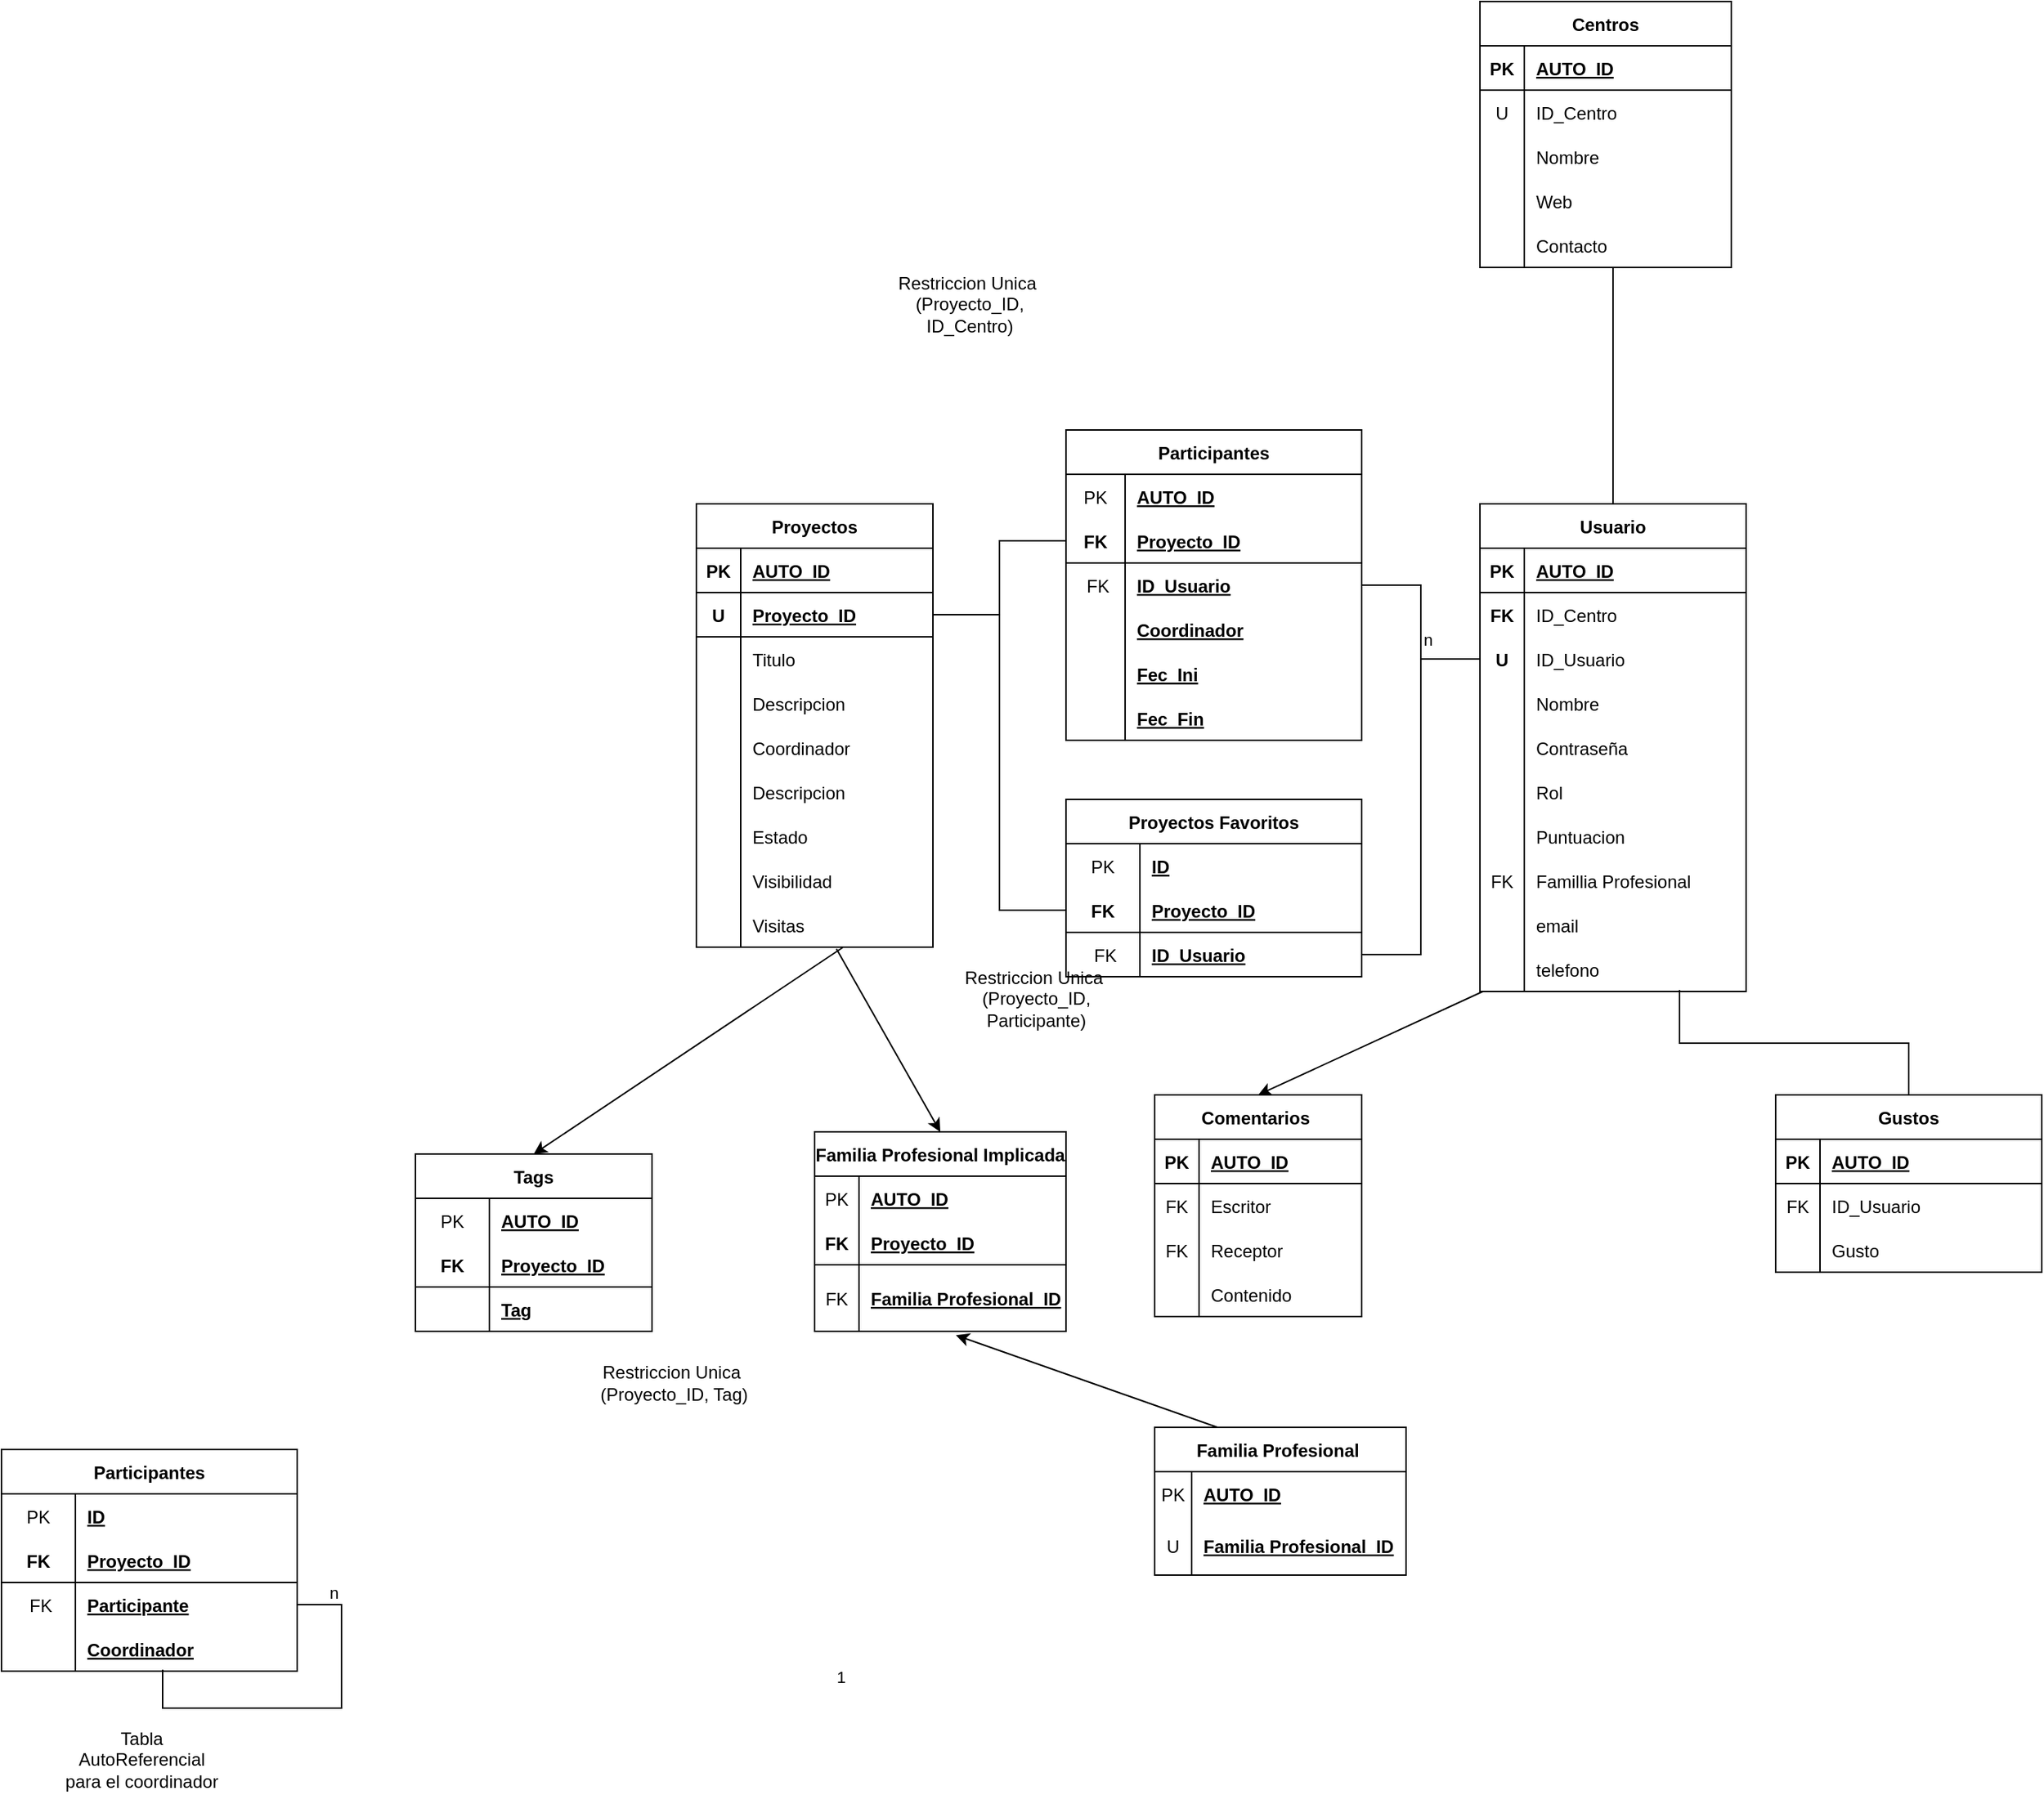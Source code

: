 <mxfile version="20.6.2" type="device"><diagram id="gckBn1O7RAfJKKxkpcKk" name="Página-1"><mxGraphModel dx="2249" dy="2011" grid="1" gridSize="10" guides="1" tooltips="1" connect="1" arrows="1" fold="1" page="1" pageScale="1" pageWidth="827" pageHeight="1169" math="0" shadow="0"><root><mxCell id="0"/><mxCell id="1" parent="0"/><mxCell id="XMeq2Y_7b2uDyKsi_1OF-22" value="" style="endArrow=classic;html=1;rounded=0;entryX=0.5;entryY=0;entryDx=0;entryDy=0;exitX=0.621;exitY=1;exitDx=0;exitDy=0;exitPerimeter=0;" parent="1" source="XoJ9hqmrIkXpLgDTZHW3-24" target="XMeq2Y_7b2uDyKsi_1OF-84" edge="1"><mxGeometry width="50" height="50" relative="1" as="geometry"><mxPoint x="160" y="500" as="sourcePoint"/><mxPoint x="100" y="530" as="targetPoint"/></mxGeometry></mxCell><mxCell id="XMeq2Y_7b2uDyKsi_1OF-24" value="Proyectos" style="shape=table;startSize=30;container=1;collapsible=1;childLayout=tableLayout;fixedRows=1;rowLines=0;fontStyle=1;align=center;resizeLast=1;" parent="1" vertex="1"><mxGeometry x="110" y="160" width="160" height="300" as="geometry"/></mxCell><mxCell id="XMeq2Y_7b2uDyKsi_1OF-25" value="" style="shape=tableRow;horizontal=0;startSize=0;swimlaneHead=0;swimlaneBody=0;fillColor=none;collapsible=0;dropTarget=0;points=[[0,0.5],[1,0.5]];portConstraint=eastwest;top=0;left=0;right=0;bottom=1;" parent="XMeq2Y_7b2uDyKsi_1OF-24" vertex="1"><mxGeometry y="30" width="160" height="30" as="geometry"/></mxCell><mxCell id="XMeq2Y_7b2uDyKsi_1OF-26" value="PK" style="shape=partialRectangle;connectable=0;fillColor=none;top=0;left=0;bottom=0;right=0;fontStyle=1;overflow=hidden;" parent="XMeq2Y_7b2uDyKsi_1OF-25" vertex="1"><mxGeometry width="30" height="30" as="geometry"><mxRectangle width="30" height="30" as="alternateBounds"/></mxGeometry></mxCell><mxCell id="XMeq2Y_7b2uDyKsi_1OF-27" value="AUTO_ID" style="shape=partialRectangle;connectable=0;fillColor=none;top=0;left=0;bottom=0;right=0;align=left;spacingLeft=6;fontStyle=5;overflow=hidden;" parent="XMeq2Y_7b2uDyKsi_1OF-25" vertex="1"><mxGeometry x="30" width="130" height="30" as="geometry"><mxRectangle width="130" height="30" as="alternateBounds"/></mxGeometry></mxCell><mxCell id="XMeq2Y_7b2uDyKsi_1OF-78" value="" style="shape=tableRow;horizontal=0;startSize=0;swimlaneHead=0;swimlaneBody=0;fillColor=none;collapsible=0;dropTarget=0;points=[[0,0.5],[1,0.5]];portConstraint=eastwest;top=0;left=0;right=0;bottom=1;" parent="XMeq2Y_7b2uDyKsi_1OF-24" vertex="1"><mxGeometry y="60" width="160" height="30" as="geometry"/></mxCell><mxCell id="XMeq2Y_7b2uDyKsi_1OF-79" value="U" style="shape=partialRectangle;connectable=0;fillColor=none;top=0;left=0;bottom=0;right=0;fontStyle=1;overflow=hidden;" parent="XMeq2Y_7b2uDyKsi_1OF-78" vertex="1"><mxGeometry width="30" height="30" as="geometry"><mxRectangle width="30" height="30" as="alternateBounds"/></mxGeometry></mxCell><mxCell id="XMeq2Y_7b2uDyKsi_1OF-80" value="Proyecto_ID" style="shape=partialRectangle;connectable=0;fillColor=none;top=0;left=0;bottom=0;right=0;align=left;spacingLeft=6;fontStyle=5;overflow=hidden;" parent="XMeq2Y_7b2uDyKsi_1OF-78" vertex="1"><mxGeometry x="30" width="130" height="30" as="geometry"><mxRectangle width="130" height="30" as="alternateBounds"/></mxGeometry></mxCell><mxCell id="XMeq2Y_7b2uDyKsi_1OF-28" value="" style="shape=tableRow;horizontal=0;startSize=0;swimlaneHead=0;swimlaneBody=0;fillColor=none;collapsible=0;dropTarget=0;points=[[0,0.5],[1,0.5]];portConstraint=eastwest;top=0;left=0;right=0;bottom=0;" parent="XMeq2Y_7b2uDyKsi_1OF-24" vertex="1"><mxGeometry y="90" width="160" height="30" as="geometry"/></mxCell><mxCell id="XMeq2Y_7b2uDyKsi_1OF-29" value="" style="shape=partialRectangle;connectable=0;fillColor=none;top=0;left=0;bottom=0;right=0;editable=1;overflow=hidden;" parent="XMeq2Y_7b2uDyKsi_1OF-28" vertex="1"><mxGeometry width="30" height="30" as="geometry"><mxRectangle width="30" height="30" as="alternateBounds"/></mxGeometry></mxCell><mxCell id="XMeq2Y_7b2uDyKsi_1OF-30" value="Titulo" style="shape=partialRectangle;connectable=0;fillColor=none;top=0;left=0;bottom=0;right=0;align=left;spacingLeft=6;overflow=hidden;" parent="XMeq2Y_7b2uDyKsi_1OF-28" vertex="1"><mxGeometry x="30" width="130" height="30" as="geometry"><mxRectangle width="130" height="30" as="alternateBounds"/></mxGeometry></mxCell><mxCell id="XMeq2Y_7b2uDyKsi_1OF-31" value="" style="shape=tableRow;horizontal=0;startSize=0;swimlaneHead=0;swimlaneBody=0;fillColor=none;collapsible=0;dropTarget=0;points=[[0,0.5],[1,0.5]];portConstraint=eastwest;top=0;left=0;right=0;bottom=0;" parent="XMeq2Y_7b2uDyKsi_1OF-24" vertex="1"><mxGeometry y="120" width="160" height="30" as="geometry"/></mxCell><mxCell id="XMeq2Y_7b2uDyKsi_1OF-32" value="" style="shape=partialRectangle;connectable=0;fillColor=none;top=0;left=0;bottom=0;right=0;editable=1;overflow=hidden;" parent="XMeq2Y_7b2uDyKsi_1OF-31" vertex="1"><mxGeometry width="30" height="30" as="geometry"><mxRectangle width="30" height="30" as="alternateBounds"/></mxGeometry></mxCell><mxCell id="XMeq2Y_7b2uDyKsi_1OF-33" value="Descripcion" style="shape=partialRectangle;connectable=0;fillColor=none;top=0;left=0;bottom=0;right=0;align=left;spacingLeft=6;overflow=hidden;" parent="XMeq2Y_7b2uDyKsi_1OF-31" vertex="1"><mxGeometry x="30" width="130" height="30" as="geometry"><mxRectangle width="130" height="30" as="alternateBounds"/></mxGeometry></mxCell><mxCell id="XMeq2Y_7b2uDyKsi_1OF-34" value="" style="shape=tableRow;horizontal=0;startSize=0;swimlaneHead=0;swimlaneBody=0;fillColor=none;collapsible=0;dropTarget=0;points=[[0,0.5],[1,0.5]];portConstraint=eastwest;top=0;left=0;right=0;bottom=0;" parent="XMeq2Y_7b2uDyKsi_1OF-24" vertex="1"><mxGeometry y="150" width="160" height="30" as="geometry"/></mxCell><mxCell id="XMeq2Y_7b2uDyKsi_1OF-35" value="" style="shape=partialRectangle;connectable=0;fillColor=none;top=0;left=0;bottom=0;right=0;editable=1;overflow=hidden;" parent="XMeq2Y_7b2uDyKsi_1OF-34" vertex="1"><mxGeometry width="30" height="30" as="geometry"><mxRectangle width="30" height="30" as="alternateBounds"/></mxGeometry></mxCell><mxCell id="XMeq2Y_7b2uDyKsi_1OF-36" value="Coordinador" style="shape=partialRectangle;connectable=0;fillColor=none;top=0;left=0;bottom=0;right=0;align=left;spacingLeft=6;overflow=hidden;" parent="XMeq2Y_7b2uDyKsi_1OF-34" vertex="1"><mxGeometry x="30" width="130" height="30" as="geometry"><mxRectangle width="130" height="30" as="alternateBounds"/></mxGeometry></mxCell><mxCell id="XMeq2Y_7b2uDyKsi_1OF-37" value="" style="shape=tableRow;horizontal=0;startSize=0;swimlaneHead=0;swimlaneBody=0;fillColor=none;collapsible=0;dropTarget=0;points=[[0,0.5],[1,0.5]];portConstraint=eastwest;top=0;left=0;right=0;bottom=0;" parent="XMeq2Y_7b2uDyKsi_1OF-24" vertex="1"><mxGeometry y="180" width="160" height="30" as="geometry"/></mxCell><mxCell id="XMeq2Y_7b2uDyKsi_1OF-38" value="" style="shape=partialRectangle;connectable=0;fillColor=none;top=0;left=0;bottom=0;right=0;editable=1;overflow=hidden;" parent="XMeq2Y_7b2uDyKsi_1OF-37" vertex="1"><mxGeometry width="30" height="30" as="geometry"><mxRectangle width="30" height="30" as="alternateBounds"/></mxGeometry></mxCell><mxCell id="XMeq2Y_7b2uDyKsi_1OF-39" value="Descripcion" style="shape=partialRectangle;connectable=0;fillColor=none;top=0;left=0;bottom=0;right=0;align=left;spacingLeft=6;overflow=hidden;" parent="XMeq2Y_7b2uDyKsi_1OF-37" vertex="1"><mxGeometry x="30" width="130" height="30" as="geometry"><mxRectangle width="130" height="30" as="alternateBounds"/></mxGeometry></mxCell><mxCell id="XMeq2Y_7b2uDyKsi_1OF-43" value="" style="shape=tableRow;horizontal=0;startSize=0;swimlaneHead=0;swimlaneBody=0;fillColor=none;collapsible=0;dropTarget=0;points=[[0,0.5],[1,0.5]];portConstraint=eastwest;top=0;left=0;right=0;bottom=0;" parent="XMeq2Y_7b2uDyKsi_1OF-24" vertex="1"><mxGeometry y="210" width="160" height="30" as="geometry"/></mxCell><mxCell id="XMeq2Y_7b2uDyKsi_1OF-44" value="" style="shape=partialRectangle;connectable=0;fillColor=none;top=0;left=0;bottom=0;right=0;editable=1;overflow=hidden;" parent="XMeq2Y_7b2uDyKsi_1OF-43" vertex="1"><mxGeometry width="30" height="30" as="geometry"><mxRectangle width="30" height="30" as="alternateBounds"/></mxGeometry></mxCell><mxCell id="XMeq2Y_7b2uDyKsi_1OF-45" value="Estado" style="shape=partialRectangle;connectable=0;fillColor=none;top=0;left=0;bottom=0;right=0;align=left;spacingLeft=6;overflow=hidden;" parent="XMeq2Y_7b2uDyKsi_1OF-43" vertex="1"><mxGeometry x="30" width="130" height="30" as="geometry"><mxRectangle width="130" height="30" as="alternateBounds"/></mxGeometry></mxCell><mxCell id="XMeq2Y_7b2uDyKsi_1OF-46" value="" style="shape=tableRow;horizontal=0;startSize=0;swimlaneHead=0;swimlaneBody=0;fillColor=none;collapsible=0;dropTarget=0;points=[[0,0.5],[1,0.5]];portConstraint=eastwest;top=0;left=0;right=0;bottom=0;" parent="XMeq2Y_7b2uDyKsi_1OF-24" vertex="1"><mxGeometry y="240" width="160" height="30" as="geometry"/></mxCell><mxCell id="XMeq2Y_7b2uDyKsi_1OF-47" value="" style="shape=partialRectangle;connectable=0;fillColor=none;top=0;left=0;bottom=0;right=0;editable=1;overflow=hidden;" parent="XMeq2Y_7b2uDyKsi_1OF-46" vertex="1"><mxGeometry width="30" height="30" as="geometry"><mxRectangle width="30" height="30" as="alternateBounds"/></mxGeometry></mxCell><mxCell id="XMeq2Y_7b2uDyKsi_1OF-48" value="Visibilidad" style="shape=partialRectangle;connectable=0;fillColor=none;top=0;left=0;bottom=0;right=0;align=left;spacingLeft=6;overflow=hidden;" parent="XMeq2Y_7b2uDyKsi_1OF-46" vertex="1"><mxGeometry x="30" width="130" height="30" as="geometry"><mxRectangle width="130" height="30" as="alternateBounds"/></mxGeometry></mxCell><mxCell id="XoJ9hqmrIkXpLgDTZHW3-24" value="" style="shape=tableRow;horizontal=0;startSize=0;swimlaneHead=0;swimlaneBody=0;fillColor=none;collapsible=0;dropTarget=0;points=[[0,0.5],[1,0.5]];portConstraint=eastwest;top=0;left=0;right=0;bottom=0;" vertex="1" parent="XMeq2Y_7b2uDyKsi_1OF-24"><mxGeometry y="270" width="160" height="30" as="geometry"/></mxCell><mxCell id="XoJ9hqmrIkXpLgDTZHW3-25" value="" style="shape=partialRectangle;connectable=0;fillColor=none;top=0;left=0;bottom=0;right=0;editable=1;overflow=hidden;" vertex="1" parent="XoJ9hqmrIkXpLgDTZHW3-24"><mxGeometry width="30" height="30" as="geometry"><mxRectangle width="30" height="30" as="alternateBounds"/></mxGeometry></mxCell><mxCell id="XoJ9hqmrIkXpLgDTZHW3-26" value="Visitas" style="shape=partialRectangle;connectable=0;fillColor=none;top=0;left=0;bottom=0;right=0;align=left;spacingLeft=6;overflow=hidden;" vertex="1" parent="XoJ9hqmrIkXpLgDTZHW3-24"><mxGeometry x="30" width="130" height="30" as="geometry"><mxRectangle width="130" height="30" as="alternateBounds"/></mxGeometry></mxCell><mxCell id="XMeq2Y_7b2uDyKsi_1OF-52" value="Usuario" style="shape=table;startSize=30;container=1;collapsible=1;childLayout=tableLayout;fixedRows=1;rowLines=0;fontStyle=1;align=center;resizeLast=1;" parent="1" vertex="1"><mxGeometry x="640" y="160" width="180" height="330" as="geometry"/></mxCell><mxCell id="XMeq2Y_7b2uDyKsi_1OF-53" value="" style="shape=tableRow;horizontal=0;startSize=0;swimlaneHead=0;swimlaneBody=0;fillColor=none;collapsible=0;dropTarget=0;points=[[0,0.5],[1,0.5]];portConstraint=eastwest;top=0;left=0;right=0;bottom=1;" parent="XMeq2Y_7b2uDyKsi_1OF-52" vertex="1"><mxGeometry y="30" width="180" height="30" as="geometry"/></mxCell><mxCell id="XMeq2Y_7b2uDyKsi_1OF-54" value="PK" style="shape=partialRectangle;connectable=0;fillColor=none;top=0;left=0;bottom=0;right=0;fontStyle=1;overflow=hidden;" parent="XMeq2Y_7b2uDyKsi_1OF-53" vertex="1"><mxGeometry width="30" height="30" as="geometry"><mxRectangle width="30" height="30" as="alternateBounds"/></mxGeometry></mxCell><mxCell id="XMeq2Y_7b2uDyKsi_1OF-55" value="AUTO_ID" style="shape=partialRectangle;connectable=0;fillColor=none;top=0;left=0;bottom=0;right=0;align=left;spacingLeft=6;fontStyle=5;overflow=hidden;" parent="XMeq2Y_7b2uDyKsi_1OF-53" vertex="1"><mxGeometry x="30" width="150" height="30" as="geometry"><mxRectangle width="150" height="30" as="alternateBounds"/></mxGeometry></mxCell><mxCell id="XMeq2Y_7b2uDyKsi_1OF-271" value="" style="shape=tableRow;horizontal=0;startSize=0;swimlaneHead=0;swimlaneBody=0;fillColor=none;collapsible=0;dropTarget=0;points=[[0,0.5],[1,0.5]];portConstraint=eastwest;top=0;left=0;right=0;bottom=0;" parent="XMeq2Y_7b2uDyKsi_1OF-52" vertex="1"><mxGeometry y="60" width="180" height="30" as="geometry"/></mxCell><mxCell id="XMeq2Y_7b2uDyKsi_1OF-272" value="FK" style="shape=partialRectangle;connectable=0;fillColor=none;top=0;left=0;bottom=0;right=0;editable=1;overflow=hidden;fontStyle=1" parent="XMeq2Y_7b2uDyKsi_1OF-271" vertex="1"><mxGeometry width="30" height="30" as="geometry"><mxRectangle width="30" height="30" as="alternateBounds"/></mxGeometry></mxCell><mxCell id="XMeq2Y_7b2uDyKsi_1OF-273" value="ID_Centro" style="shape=partialRectangle;connectable=0;fillColor=none;top=0;left=0;bottom=0;right=0;align=left;spacingLeft=6;overflow=hidden;" parent="XMeq2Y_7b2uDyKsi_1OF-271" vertex="1"><mxGeometry x="30" width="150" height="30" as="geometry"><mxRectangle width="150" height="30" as="alternateBounds"/></mxGeometry></mxCell><mxCell id="XMeq2Y_7b2uDyKsi_1OF-56" value="" style="shape=tableRow;horizontal=0;startSize=0;swimlaneHead=0;swimlaneBody=0;fillColor=none;collapsible=0;dropTarget=0;points=[[0,0.5],[1,0.5]];portConstraint=eastwest;top=0;left=0;right=0;bottom=0;" parent="XMeq2Y_7b2uDyKsi_1OF-52" vertex="1"><mxGeometry y="90" width="180" height="30" as="geometry"/></mxCell><mxCell id="XMeq2Y_7b2uDyKsi_1OF-57" value="U" style="shape=partialRectangle;connectable=0;fillColor=none;top=0;left=0;bottom=0;right=0;editable=1;overflow=hidden;fontStyle=1" parent="XMeq2Y_7b2uDyKsi_1OF-56" vertex="1"><mxGeometry width="30" height="30" as="geometry"><mxRectangle width="30" height="30" as="alternateBounds"/></mxGeometry></mxCell><mxCell id="XMeq2Y_7b2uDyKsi_1OF-58" value="ID_Usuario" style="shape=partialRectangle;connectable=0;fillColor=none;top=0;left=0;bottom=0;right=0;align=left;spacingLeft=6;overflow=hidden;" parent="XMeq2Y_7b2uDyKsi_1OF-56" vertex="1"><mxGeometry x="30" width="150" height="30" as="geometry"><mxRectangle width="150" height="30" as="alternateBounds"/></mxGeometry></mxCell><mxCell id="XMeq2Y_7b2uDyKsi_1OF-59" value="" style="shape=tableRow;horizontal=0;startSize=0;swimlaneHead=0;swimlaneBody=0;fillColor=none;collapsible=0;dropTarget=0;points=[[0,0.5],[1,0.5]];portConstraint=eastwest;top=0;left=0;right=0;bottom=0;" parent="XMeq2Y_7b2uDyKsi_1OF-52" vertex="1"><mxGeometry y="120" width="180" height="30" as="geometry"/></mxCell><mxCell id="XMeq2Y_7b2uDyKsi_1OF-60" value="" style="shape=partialRectangle;connectable=0;fillColor=none;top=0;left=0;bottom=0;right=0;editable=1;overflow=hidden;" parent="XMeq2Y_7b2uDyKsi_1OF-59" vertex="1"><mxGeometry width="30" height="30" as="geometry"><mxRectangle width="30" height="30" as="alternateBounds"/></mxGeometry></mxCell><mxCell id="XMeq2Y_7b2uDyKsi_1OF-61" value="Nombre" style="shape=partialRectangle;connectable=0;fillColor=none;top=0;left=0;bottom=0;right=0;align=left;spacingLeft=6;overflow=hidden;" parent="XMeq2Y_7b2uDyKsi_1OF-59" vertex="1"><mxGeometry x="30" width="150" height="30" as="geometry"><mxRectangle width="150" height="30" as="alternateBounds"/></mxGeometry></mxCell><mxCell id="XMeq2Y_7b2uDyKsi_1OF-62" value="" style="shape=tableRow;horizontal=0;startSize=0;swimlaneHead=0;swimlaneBody=0;fillColor=none;collapsible=0;dropTarget=0;points=[[0,0.5],[1,0.5]];portConstraint=eastwest;top=0;left=0;right=0;bottom=0;" parent="XMeq2Y_7b2uDyKsi_1OF-52" vertex="1"><mxGeometry y="150" width="180" height="30" as="geometry"/></mxCell><mxCell id="XMeq2Y_7b2uDyKsi_1OF-63" value="" style="shape=partialRectangle;connectable=0;fillColor=none;top=0;left=0;bottom=0;right=0;editable=1;overflow=hidden;" parent="XMeq2Y_7b2uDyKsi_1OF-62" vertex="1"><mxGeometry width="30" height="30" as="geometry"><mxRectangle width="30" height="30" as="alternateBounds"/></mxGeometry></mxCell><mxCell id="XMeq2Y_7b2uDyKsi_1OF-64" value="Contraseña" style="shape=partialRectangle;connectable=0;fillColor=none;top=0;left=0;bottom=0;right=0;align=left;spacingLeft=6;overflow=hidden;" parent="XMeq2Y_7b2uDyKsi_1OF-62" vertex="1"><mxGeometry x="30" width="150" height="30" as="geometry"><mxRectangle width="150" height="30" as="alternateBounds"/></mxGeometry></mxCell><mxCell id="XMeq2Y_7b2uDyKsi_1OF-110" value="" style="shape=tableRow;horizontal=0;startSize=0;swimlaneHead=0;swimlaneBody=0;fillColor=none;collapsible=0;dropTarget=0;points=[[0,0.5],[1,0.5]];portConstraint=eastwest;top=0;left=0;right=0;bottom=0;" parent="XMeq2Y_7b2uDyKsi_1OF-52" vertex="1"><mxGeometry y="180" width="180" height="30" as="geometry"/></mxCell><mxCell id="XMeq2Y_7b2uDyKsi_1OF-111" value="" style="shape=partialRectangle;connectable=0;fillColor=none;top=0;left=0;bottom=0;right=0;editable=1;overflow=hidden;" parent="XMeq2Y_7b2uDyKsi_1OF-110" vertex="1"><mxGeometry width="30" height="30" as="geometry"><mxRectangle width="30" height="30" as="alternateBounds"/></mxGeometry></mxCell><mxCell id="XMeq2Y_7b2uDyKsi_1OF-112" value="Rol" style="shape=partialRectangle;connectable=0;fillColor=none;top=0;left=0;bottom=0;right=0;align=left;spacingLeft=6;overflow=hidden;" parent="XMeq2Y_7b2uDyKsi_1OF-110" vertex="1"><mxGeometry x="30" width="150" height="30" as="geometry"><mxRectangle width="150" height="30" as="alternateBounds"/></mxGeometry></mxCell><mxCell id="XMeq2Y_7b2uDyKsi_1OF-113" value="" style="shape=tableRow;horizontal=0;startSize=0;swimlaneHead=0;swimlaneBody=0;fillColor=none;collapsible=0;dropTarget=0;points=[[0,0.5],[1,0.5]];portConstraint=eastwest;top=0;left=0;right=0;bottom=0;" parent="XMeq2Y_7b2uDyKsi_1OF-52" vertex="1"><mxGeometry y="210" width="180" height="30" as="geometry"/></mxCell><mxCell id="XMeq2Y_7b2uDyKsi_1OF-114" value="" style="shape=partialRectangle;connectable=0;fillColor=none;top=0;left=0;bottom=0;right=0;editable=1;overflow=hidden;" parent="XMeq2Y_7b2uDyKsi_1OF-113" vertex="1"><mxGeometry width="30" height="30" as="geometry"><mxRectangle width="30" height="30" as="alternateBounds"/></mxGeometry></mxCell><mxCell id="XMeq2Y_7b2uDyKsi_1OF-115" value="Puntuacion" style="shape=partialRectangle;connectable=0;fillColor=none;top=0;left=0;bottom=0;right=0;align=left;spacingLeft=6;overflow=hidden;" parent="XMeq2Y_7b2uDyKsi_1OF-113" vertex="1"><mxGeometry x="30" width="150" height="30" as="geometry"><mxRectangle width="150" height="30" as="alternateBounds"/></mxGeometry></mxCell><mxCell id="XMeq2Y_7b2uDyKsi_1OF-116" value="" style="shape=tableRow;horizontal=0;startSize=0;swimlaneHead=0;swimlaneBody=0;fillColor=none;collapsible=0;dropTarget=0;points=[[0,0.5],[1,0.5]];portConstraint=eastwest;top=0;left=0;right=0;bottom=0;" parent="XMeq2Y_7b2uDyKsi_1OF-52" vertex="1"><mxGeometry y="240" width="180" height="30" as="geometry"/></mxCell><mxCell id="XMeq2Y_7b2uDyKsi_1OF-117" value="FK" style="shape=partialRectangle;connectable=0;fillColor=none;top=0;left=0;bottom=0;right=0;editable=1;overflow=hidden;" parent="XMeq2Y_7b2uDyKsi_1OF-116" vertex="1"><mxGeometry width="30" height="30" as="geometry"><mxRectangle width="30" height="30" as="alternateBounds"/></mxGeometry></mxCell><mxCell id="XMeq2Y_7b2uDyKsi_1OF-118" value="Famillia Profesional" style="shape=partialRectangle;connectable=0;fillColor=none;top=0;left=0;bottom=0;right=0;align=left;spacingLeft=6;overflow=hidden;" parent="XMeq2Y_7b2uDyKsi_1OF-116" vertex="1"><mxGeometry x="30" width="150" height="30" as="geometry"><mxRectangle width="150" height="30" as="alternateBounds"/></mxGeometry></mxCell><mxCell id="XMeq2Y_7b2uDyKsi_1OF-119" value="" style="shape=tableRow;horizontal=0;startSize=0;swimlaneHead=0;swimlaneBody=0;fillColor=none;collapsible=0;dropTarget=0;points=[[0,0.5],[1,0.5]];portConstraint=eastwest;top=0;left=0;right=0;bottom=0;" parent="XMeq2Y_7b2uDyKsi_1OF-52" vertex="1"><mxGeometry y="270" width="180" height="30" as="geometry"/></mxCell><mxCell id="XMeq2Y_7b2uDyKsi_1OF-120" value="" style="shape=partialRectangle;connectable=0;fillColor=none;top=0;left=0;bottom=0;right=0;editable=1;overflow=hidden;" parent="XMeq2Y_7b2uDyKsi_1OF-119" vertex="1"><mxGeometry width="30" height="30" as="geometry"><mxRectangle width="30" height="30" as="alternateBounds"/></mxGeometry></mxCell><mxCell id="XMeq2Y_7b2uDyKsi_1OF-121" value="email" style="shape=partialRectangle;connectable=0;fillColor=none;top=0;left=0;bottom=0;right=0;align=left;spacingLeft=6;overflow=hidden;" parent="XMeq2Y_7b2uDyKsi_1OF-119" vertex="1"><mxGeometry x="30" width="150" height="30" as="geometry"><mxRectangle width="150" height="30" as="alternateBounds"/></mxGeometry></mxCell><mxCell id="XMeq2Y_7b2uDyKsi_1OF-122" value="" style="shape=tableRow;horizontal=0;startSize=0;swimlaneHead=0;swimlaneBody=0;fillColor=none;collapsible=0;dropTarget=0;points=[[0,0.5],[1,0.5]];portConstraint=eastwest;top=0;left=0;right=0;bottom=0;" parent="XMeq2Y_7b2uDyKsi_1OF-52" vertex="1"><mxGeometry y="300" width="180" height="30" as="geometry"/></mxCell><mxCell id="XMeq2Y_7b2uDyKsi_1OF-123" value="" style="shape=partialRectangle;connectable=0;fillColor=none;top=0;left=0;bottom=0;right=0;editable=1;overflow=hidden;" parent="XMeq2Y_7b2uDyKsi_1OF-122" vertex="1"><mxGeometry width="30" height="30" as="geometry"><mxRectangle width="30" height="30" as="alternateBounds"/></mxGeometry></mxCell><mxCell id="XMeq2Y_7b2uDyKsi_1OF-124" value="telefono" style="shape=partialRectangle;connectable=0;fillColor=none;top=0;left=0;bottom=0;right=0;align=left;spacingLeft=6;overflow=hidden;" parent="XMeq2Y_7b2uDyKsi_1OF-122" vertex="1"><mxGeometry x="30" width="150" height="30" as="geometry"><mxRectangle width="150" height="30" as="alternateBounds"/></mxGeometry></mxCell><mxCell id="XMeq2Y_7b2uDyKsi_1OF-65" value="Participantes" style="shape=table;startSize=30;container=1;collapsible=1;childLayout=tableLayout;fixedRows=1;rowLines=0;fontStyle=1;align=center;resizeLast=1;" parent="1" vertex="1"><mxGeometry x="360" y="110" width="200" height="210" as="geometry"/></mxCell><mxCell id="XMeq2Y_7b2uDyKsi_1OF-69" value="" style="shape=tableRow;horizontal=0;startSize=0;swimlaneHead=0;swimlaneBody=0;fillColor=none;collapsible=0;dropTarget=0;points=[[0,0.5],[1,0.5]];portConstraint=eastwest;top=0;left=0;right=0;bottom=0;" parent="XMeq2Y_7b2uDyKsi_1OF-65" vertex="1"><mxGeometry y="30" width="200" height="30" as="geometry"/></mxCell><mxCell id="XMeq2Y_7b2uDyKsi_1OF-70" value="PK" style="shape=partialRectangle;connectable=0;fillColor=none;top=0;left=0;bottom=0;right=0;editable=1;overflow=hidden;" parent="XMeq2Y_7b2uDyKsi_1OF-69" vertex="1"><mxGeometry width="40" height="30" as="geometry"><mxRectangle width="40" height="30" as="alternateBounds"/></mxGeometry></mxCell><mxCell id="XMeq2Y_7b2uDyKsi_1OF-71" value="AUTO_ID" style="shape=partialRectangle;connectable=0;fillColor=none;top=0;left=0;bottom=0;right=0;align=left;spacingLeft=6;overflow=hidden;fontStyle=5" parent="XMeq2Y_7b2uDyKsi_1OF-69" vertex="1"><mxGeometry x="40" width="160" height="30" as="geometry"><mxRectangle width="160" height="30" as="alternateBounds"/></mxGeometry></mxCell><mxCell id="XMeq2Y_7b2uDyKsi_1OF-66" value="" style="shape=tableRow;horizontal=0;startSize=0;swimlaneHead=0;swimlaneBody=0;fillColor=none;collapsible=0;dropTarget=0;points=[[0,0.5],[1,0.5]];portConstraint=eastwest;top=0;left=0;right=0;bottom=1;" parent="XMeq2Y_7b2uDyKsi_1OF-65" vertex="1"><mxGeometry y="60" width="200" height="30" as="geometry"/></mxCell><mxCell id="XMeq2Y_7b2uDyKsi_1OF-67" value="FK" style="shape=partialRectangle;connectable=0;fillColor=none;top=0;left=0;bottom=0;right=0;fontStyle=1;overflow=hidden;" parent="XMeq2Y_7b2uDyKsi_1OF-66" vertex="1"><mxGeometry width="40" height="30" as="geometry"><mxRectangle width="40" height="30" as="alternateBounds"/></mxGeometry></mxCell><mxCell id="XMeq2Y_7b2uDyKsi_1OF-68" value="Proyecto_ID" style="shape=partialRectangle;connectable=0;fillColor=none;top=0;left=0;bottom=0;right=0;align=left;spacingLeft=6;fontStyle=5;overflow=hidden;" parent="XMeq2Y_7b2uDyKsi_1OF-66" vertex="1"><mxGeometry x="40" width="160" height="30" as="geometry"><mxRectangle width="160" height="30" as="alternateBounds"/></mxGeometry></mxCell><mxCell id="XMeq2Y_7b2uDyKsi_1OF-81" value="" style="shape=tableRow;horizontal=0;startSize=0;swimlaneHead=0;swimlaneBody=0;fillColor=none;collapsible=0;dropTarget=0;points=[[0,0.5],[1,0.5]];portConstraint=eastwest;top=0;left=0;right=0;bottom=0;" parent="XMeq2Y_7b2uDyKsi_1OF-65" vertex="1"><mxGeometry y="90" width="200" height="30" as="geometry"/></mxCell><mxCell id="XMeq2Y_7b2uDyKsi_1OF-82" value=" FK" style="shape=partialRectangle;connectable=0;fillColor=none;top=0;left=0;bottom=0;right=0;editable=1;overflow=hidden;" parent="XMeq2Y_7b2uDyKsi_1OF-81" vertex="1"><mxGeometry width="40" height="30" as="geometry"><mxRectangle width="40" height="30" as="alternateBounds"/></mxGeometry></mxCell><mxCell id="XMeq2Y_7b2uDyKsi_1OF-83" value="ID_Usuario" style="shape=partialRectangle;connectable=0;fillColor=none;top=0;left=0;bottom=0;right=0;align=left;spacingLeft=6;overflow=hidden;fontStyle=5" parent="XMeq2Y_7b2uDyKsi_1OF-81" vertex="1"><mxGeometry x="40" width="160" height="30" as="geometry"><mxRectangle width="160" height="30" as="alternateBounds"/></mxGeometry></mxCell><mxCell id="XoJ9hqmrIkXpLgDTZHW3-1" value="" style="shape=tableRow;horizontal=0;startSize=0;swimlaneHead=0;swimlaneBody=0;fillColor=none;collapsible=0;dropTarget=0;points=[[0,0.5],[1,0.5]];portConstraint=eastwest;top=0;left=0;right=0;bottom=0;" vertex="1" parent="XMeq2Y_7b2uDyKsi_1OF-65"><mxGeometry y="120" width="200" height="30" as="geometry"/></mxCell><mxCell id="XoJ9hqmrIkXpLgDTZHW3-2" value="" style="shape=partialRectangle;connectable=0;fillColor=none;top=0;left=0;bottom=0;right=0;editable=1;overflow=hidden;" vertex="1" parent="XoJ9hqmrIkXpLgDTZHW3-1"><mxGeometry width="40" height="30" as="geometry"><mxRectangle width="40" height="30" as="alternateBounds"/></mxGeometry></mxCell><mxCell id="XoJ9hqmrIkXpLgDTZHW3-3" value="Coordinador" style="shape=partialRectangle;connectable=0;fillColor=none;top=0;left=0;bottom=0;right=0;align=left;spacingLeft=6;overflow=hidden;fontStyle=5" vertex="1" parent="XoJ9hqmrIkXpLgDTZHW3-1"><mxGeometry x="40" width="160" height="30" as="geometry"><mxRectangle width="160" height="30" as="alternateBounds"/></mxGeometry></mxCell><mxCell id="XoJ9hqmrIkXpLgDTZHW3-52" value="" style="shape=tableRow;horizontal=0;startSize=0;swimlaneHead=0;swimlaneBody=0;fillColor=none;collapsible=0;dropTarget=0;points=[[0,0.5],[1,0.5]];portConstraint=eastwest;top=0;left=0;right=0;bottom=0;" vertex="1" parent="XMeq2Y_7b2uDyKsi_1OF-65"><mxGeometry y="150" width="200" height="30" as="geometry"/></mxCell><mxCell id="XoJ9hqmrIkXpLgDTZHW3-53" value="" style="shape=partialRectangle;connectable=0;fillColor=none;top=0;left=0;bottom=0;right=0;editable=1;overflow=hidden;" vertex="1" parent="XoJ9hqmrIkXpLgDTZHW3-52"><mxGeometry width="40" height="30" as="geometry"><mxRectangle width="40" height="30" as="alternateBounds"/></mxGeometry></mxCell><mxCell id="XoJ9hqmrIkXpLgDTZHW3-54" value="Fec_Ini" style="shape=partialRectangle;connectable=0;fillColor=none;top=0;left=0;bottom=0;right=0;align=left;spacingLeft=6;overflow=hidden;fontStyle=5" vertex="1" parent="XoJ9hqmrIkXpLgDTZHW3-52"><mxGeometry x="40" width="160" height="30" as="geometry"><mxRectangle width="160" height="30" as="alternateBounds"/></mxGeometry></mxCell><mxCell id="XoJ9hqmrIkXpLgDTZHW3-55" value="" style="shape=tableRow;horizontal=0;startSize=0;swimlaneHead=0;swimlaneBody=0;fillColor=none;collapsible=0;dropTarget=0;points=[[0,0.5],[1,0.5]];portConstraint=eastwest;top=0;left=0;right=0;bottom=0;" vertex="1" parent="XMeq2Y_7b2uDyKsi_1OF-65"><mxGeometry y="180" width="200" height="30" as="geometry"/></mxCell><mxCell id="XoJ9hqmrIkXpLgDTZHW3-56" value="" style="shape=partialRectangle;connectable=0;fillColor=none;top=0;left=0;bottom=0;right=0;editable=1;overflow=hidden;" vertex="1" parent="XoJ9hqmrIkXpLgDTZHW3-55"><mxGeometry width="40" height="30" as="geometry"><mxRectangle width="40" height="30" as="alternateBounds"/></mxGeometry></mxCell><mxCell id="XoJ9hqmrIkXpLgDTZHW3-57" value="Fec_Fin" style="shape=partialRectangle;connectable=0;fillColor=none;top=0;left=0;bottom=0;right=0;align=left;spacingLeft=6;overflow=hidden;fontStyle=5" vertex="1" parent="XoJ9hqmrIkXpLgDTZHW3-55"><mxGeometry x="40" width="160" height="30" as="geometry"><mxRectangle width="160" height="30" as="alternateBounds"/></mxGeometry></mxCell><mxCell id="XMeq2Y_7b2uDyKsi_1OF-84" value="Tags" style="shape=table;startSize=30;container=1;collapsible=1;childLayout=tableLayout;fixedRows=1;rowLines=0;fontStyle=1;align=center;resizeLast=1;" parent="1" vertex="1"><mxGeometry x="-80" y="600" width="160" height="120" as="geometry"/></mxCell><mxCell id="XMeq2Y_7b2uDyKsi_1OF-85" value="" style="shape=tableRow;horizontal=0;startSize=0;swimlaneHead=0;swimlaneBody=0;fillColor=none;collapsible=0;dropTarget=0;points=[[0,0.5],[1,0.5]];portConstraint=eastwest;top=0;left=0;right=0;bottom=0;" parent="XMeq2Y_7b2uDyKsi_1OF-84" vertex="1"><mxGeometry y="30" width="160" height="30" as="geometry"/></mxCell><mxCell id="XMeq2Y_7b2uDyKsi_1OF-86" value="PK" style="shape=partialRectangle;connectable=0;fillColor=none;top=0;left=0;bottom=0;right=0;editable=1;overflow=hidden;" parent="XMeq2Y_7b2uDyKsi_1OF-85" vertex="1"><mxGeometry width="50" height="30" as="geometry"><mxRectangle width="50" height="30" as="alternateBounds"/></mxGeometry></mxCell><mxCell id="XMeq2Y_7b2uDyKsi_1OF-87" value="AUTO_ID" style="shape=partialRectangle;connectable=0;fillColor=none;top=0;left=0;bottom=0;right=0;align=left;spacingLeft=6;overflow=hidden;fontStyle=5" parent="XMeq2Y_7b2uDyKsi_1OF-85" vertex="1"><mxGeometry x="50" width="110" height="30" as="geometry"><mxRectangle width="110" height="30" as="alternateBounds"/></mxGeometry></mxCell><mxCell id="XMeq2Y_7b2uDyKsi_1OF-88" value="" style="shape=tableRow;horizontal=0;startSize=0;swimlaneHead=0;swimlaneBody=0;fillColor=none;collapsible=0;dropTarget=0;points=[[0,0.5],[1,0.5]];portConstraint=eastwest;top=0;left=0;right=0;bottom=1;" parent="XMeq2Y_7b2uDyKsi_1OF-84" vertex="1"><mxGeometry y="60" width="160" height="30" as="geometry"/></mxCell><mxCell id="XMeq2Y_7b2uDyKsi_1OF-89" value="FK" style="shape=partialRectangle;connectable=0;fillColor=none;top=0;left=0;bottom=0;right=0;fontStyle=1;overflow=hidden;" parent="XMeq2Y_7b2uDyKsi_1OF-88" vertex="1"><mxGeometry width="50" height="30" as="geometry"><mxRectangle width="50" height="30" as="alternateBounds"/></mxGeometry></mxCell><mxCell id="XMeq2Y_7b2uDyKsi_1OF-90" value="Proyecto_ID" style="shape=partialRectangle;connectable=0;fillColor=none;top=0;left=0;bottom=0;right=0;align=left;spacingLeft=6;fontStyle=5;overflow=hidden;" parent="XMeq2Y_7b2uDyKsi_1OF-88" vertex="1"><mxGeometry x="50" width="110" height="30" as="geometry"><mxRectangle width="110" height="30" as="alternateBounds"/></mxGeometry></mxCell><mxCell id="XMeq2Y_7b2uDyKsi_1OF-91" value="" style="shape=tableRow;horizontal=0;startSize=0;swimlaneHead=0;swimlaneBody=0;fillColor=none;collapsible=0;dropTarget=0;points=[[0,0.5],[1,0.5]];portConstraint=eastwest;top=0;left=0;right=0;bottom=0;" parent="XMeq2Y_7b2uDyKsi_1OF-84" vertex="1"><mxGeometry y="90" width="160" height="30" as="geometry"/></mxCell><mxCell id="XMeq2Y_7b2uDyKsi_1OF-92" value="" style="shape=partialRectangle;connectable=0;fillColor=none;top=0;left=0;bottom=0;right=0;editable=1;overflow=hidden;" parent="XMeq2Y_7b2uDyKsi_1OF-91" vertex="1"><mxGeometry width="50" height="30" as="geometry"><mxRectangle width="50" height="30" as="alternateBounds"/></mxGeometry></mxCell><mxCell id="XMeq2Y_7b2uDyKsi_1OF-93" value="Tag" style="shape=partialRectangle;connectable=0;fillColor=none;top=0;left=0;bottom=0;right=0;align=left;spacingLeft=6;overflow=hidden;fontStyle=5" parent="XMeq2Y_7b2uDyKsi_1OF-91" vertex="1"><mxGeometry x="50" width="110" height="30" as="geometry"><mxRectangle width="110" height="30" as="alternateBounds"/></mxGeometry></mxCell><mxCell id="XMeq2Y_7b2uDyKsi_1OF-94" value="" style="endArrow=none;html=1;edgeStyle=orthogonalEdgeStyle;rounded=0;exitX=1;exitY=0.5;exitDx=0;exitDy=0;entryX=0;entryY=0.5;entryDx=0;entryDy=0;" parent="1" source="XMeq2Y_7b2uDyKsi_1OF-78" target="XMeq2Y_7b2uDyKsi_1OF-66" edge="1"><mxGeometry relative="1" as="geometry"><mxPoint x="350" y="440" as="sourcePoint"/><mxPoint x="510" y="440" as="targetPoint"/></mxGeometry></mxCell><mxCell id="XMeq2Y_7b2uDyKsi_1OF-97" value="Proyectos Favoritos" style="shape=table;startSize=30;container=1;collapsible=1;childLayout=tableLayout;fixedRows=1;rowLines=0;fontStyle=1;align=center;resizeLast=1;" parent="1" vertex="1"><mxGeometry x="360" y="360" width="200" height="120" as="geometry"/></mxCell><mxCell id="XMeq2Y_7b2uDyKsi_1OF-98" value="" style="shape=tableRow;horizontal=0;startSize=0;swimlaneHead=0;swimlaneBody=0;fillColor=none;collapsible=0;dropTarget=0;points=[[0,0.5],[1,0.5]];portConstraint=eastwest;top=0;left=0;right=0;bottom=0;" parent="XMeq2Y_7b2uDyKsi_1OF-97" vertex="1"><mxGeometry y="30" width="200" height="30" as="geometry"/></mxCell><mxCell id="XMeq2Y_7b2uDyKsi_1OF-99" value="PK" style="shape=partialRectangle;connectable=0;fillColor=none;top=0;left=0;bottom=0;right=0;editable=1;overflow=hidden;" parent="XMeq2Y_7b2uDyKsi_1OF-98" vertex="1"><mxGeometry width="50" height="30" as="geometry"><mxRectangle width="50" height="30" as="alternateBounds"/></mxGeometry></mxCell><mxCell id="XMeq2Y_7b2uDyKsi_1OF-100" value="ID" style="shape=partialRectangle;connectable=0;fillColor=none;top=0;left=0;bottom=0;right=0;align=left;spacingLeft=6;overflow=hidden;fontStyle=5" parent="XMeq2Y_7b2uDyKsi_1OF-98" vertex="1"><mxGeometry x="50" width="150" height="30" as="geometry"><mxRectangle width="150" height="30" as="alternateBounds"/></mxGeometry></mxCell><mxCell id="XMeq2Y_7b2uDyKsi_1OF-101" value="" style="shape=tableRow;horizontal=0;startSize=0;swimlaneHead=0;swimlaneBody=0;fillColor=none;collapsible=0;dropTarget=0;points=[[0,0.5],[1,0.5]];portConstraint=eastwest;top=0;left=0;right=0;bottom=1;" parent="XMeq2Y_7b2uDyKsi_1OF-97" vertex="1"><mxGeometry y="60" width="200" height="30" as="geometry"/></mxCell><mxCell id="XMeq2Y_7b2uDyKsi_1OF-102" value="FK" style="shape=partialRectangle;connectable=0;fillColor=none;top=0;left=0;bottom=0;right=0;fontStyle=1;overflow=hidden;" parent="XMeq2Y_7b2uDyKsi_1OF-101" vertex="1"><mxGeometry width="50" height="30" as="geometry"><mxRectangle width="50" height="30" as="alternateBounds"/></mxGeometry></mxCell><mxCell id="XMeq2Y_7b2uDyKsi_1OF-103" value="Proyecto_ID" style="shape=partialRectangle;connectable=0;fillColor=none;top=0;left=0;bottom=0;right=0;align=left;spacingLeft=6;fontStyle=5;overflow=hidden;" parent="XMeq2Y_7b2uDyKsi_1OF-101" vertex="1"><mxGeometry x="50" width="150" height="30" as="geometry"><mxRectangle width="150" height="30" as="alternateBounds"/></mxGeometry></mxCell><mxCell id="XMeq2Y_7b2uDyKsi_1OF-104" value="" style="shape=tableRow;horizontal=0;startSize=0;swimlaneHead=0;swimlaneBody=0;fillColor=none;collapsible=0;dropTarget=0;points=[[0,0.5],[1,0.5]];portConstraint=eastwest;top=0;left=0;right=0;bottom=0;" parent="XMeq2Y_7b2uDyKsi_1OF-97" vertex="1"><mxGeometry y="90" width="200" height="30" as="geometry"/></mxCell><mxCell id="XMeq2Y_7b2uDyKsi_1OF-105" value=" FK" style="shape=partialRectangle;connectable=0;fillColor=none;top=0;left=0;bottom=0;right=0;editable=1;overflow=hidden;" parent="XMeq2Y_7b2uDyKsi_1OF-104" vertex="1"><mxGeometry width="50" height="30" as="geometry"><mxRectangle width="50" height="30" as="alternateBounds"/></mxGeometry></mxCell><mxCell id="XMeq2Y_7b2uDyKsi_1OF-106" value="ID_Usuario" style="shape=partialRectangle;connectable=0;fillColor=none;top=0;left=0;bottom=0;right=0;align=left;spacingLeft=6;overflow=hidden;fontStyle=5" parent="XMeq2Y_7b2uDyKsi_1OF-104" vertex="1"><mxGeometry x="50" width="150" height="30" as="geometry"><mxRectangle width="150" height="30" as="alternateBounds"/></mxGeometry></mxCell><mxCell id="XMeq2Y_7b2uDyKsi_1OF-107" value="" style="endArrow=none;html=1;edgeStyle=orthogonalEdgeStyle;rounded=0;exitX=1;exitY=0.5;exitDx=0;exitDy=0;entryX=0;entryY=0.5;entryDx=0;entryDy=0;" parent="1" source="XMeq2Y_7b2uDyKsi_1OF-78" target="XMeq2Y_7b2uDyKsi_1OF-101" edge="1"><mxGeometry relative="1" as="geometry"><mxPoint x="330" y="555" as="sourcePoint"/><mxPoint x="560" y="790" as="targetPoint"/></mxGeometry></mxCell><mxCell id="XMeq2Y_7b2uDyKsi_1OF-125" value="" style="endArrow=none;html=1;edgeStyle=orthogonalEdgeStyle;rounded=0;entryX=1;entryY=0.5;entryDx=0;entryDy=0;exitX=0;exitY=0.5;exitDx=0;exitDy=0;" parent="1" source="XMeq2Y_7b2uDyKsi_1OF-56" target="XMeq2Y_7b2uDyKsi_1OF-81" edge="1"><mxGeometry relative="1" as="geometry"><mxPoint x="700" y="265" as="sourcePoint"/><mxPoint x="600" y="245" as="targetPoint"/></mxGeometry></mxCell><mxCell id="XMeq2Y_7b2uDyKsi_1OF-126" value="n" style="edgeLabel;resizable=0;html=1;align=left;verticalAlign=bottom;" parent="XMeq2Y_7b2uDyKsi_1OF-125" connectable="0" vertex="1"><mxGeometry x="-1" relative="1" as="geometry"><mxPoint x="-40" y="-5" as="offset"/></mxGeometry></mxCell><mxCell id="XMeq2Y_7b2uDyKsi_1OF-128" value="" style="endArrow=none;html=1;edgeStyle=orthogonalEdgeStyle;rounded=0;entryX=1;entryY=0.5;entryDx=0;entryDy=0;exitX=0;exitY=0.5;exitDx=0;exitDy=0;" parent="1" source="XMeq2Y_7b2uDyKsi_1OF-56" target="XMeq2Y_7b2uDyKsi_1OF-104" edge="1"><mxGeometry relative="1" as="geometry"><mxPoint x="650" y="245" as="sourcePoint"/><mxPoint x="570" y="275" as="targetPoint"/></mxGeometry></mxCell><mxCell id="XMeq2Y_7b2uDyKsi_1OF-132" value="Participantes" style="shape=table;startSize=30;container=1;collapsible=1;childLayout=tableLayout;fixedRows=1;rowLines=0;fontStyle=1;align=center;resizeLast=1;" parent="1" vertex="1"><mxGeometry x="-360" y="800" width="200" height="150" as="geometry"/></mxCell><mxCell id="XMeq2Y_7b2uDyKsi_1OF-133" value="" style="shape=tableRow;horizontal=0;startSize=0;swimlaneHead=0;swimlaneBody=0;fillColor=none;collapsible=0;dropTarget=0;points=[[0,0.5],[1,0.5]];portConstraint=eastwest;top=0;left=0;right=0;bottom=0;" parent="XMeq2Y_7b2uDyKsi_1OF-132" vertex="1"><mxGeometry y="30" width="200" height="30" as="geometry"/></mxCell><mxCell id="XMeq2Y_7b2uDyKsi_1OF-134" value="PK" style="shape=partialRectangle;connectable=0;fillColor=none;top=0;left=0;bottom=0;right=0;editable=1;overflow=hidden;" parent="XMeq2Y_7b2uDyKsi_1OF-133" vertex="1"><mxGeometry width="50" height="30" as="geometry"><mxRectangle width="50" height="30" as="alternateBounds"/></mxGeometry></mxCell><mxCell id="XMeq2Y_7b2uDyKsi_1OF-135" value="ID" style="shape=partialRectangle;connectable=0;fillColor=none;top=0;left=0;bottom=0;right=0;align=left;spacingLeft=6;overflow=hidden;fontStyle=5" parent="XMeq2Y_7b2uDyKsi_1OF-133" vertex="1"><mxGeometry x="50" width="150" height="30" as="geometry"><mxRectangle width="150" height="30" as="alternateBounds"/></mxGeometry></mxCell><mxCell id="XMeq2Y_7b2uDyKsi_1OF-136" value="" style="shape=tableRow;horizontal=0;startSize=0;swimlaneHead=0;swimlaneBody=0;fillColor=none;collapsible=0;dropTarget=0;points=[[0,0.5],[1,0.5]];portConstraint=eastwest;top=0;left=0;right=0;bottom=1;" parent="XMeq2Y_7b2uDyKsi_1OF-132" vertex="1"><mxGeometry y="60" width="200" height="30" as="geometry"/></mxCell><mxCell id="XMeq2Y_7b2uDyKsi_1OF-137" value="FK" style="shape=partialRectangle;connectable=0;fillColor=none;top=0;left=0;bottom=0;right=0;fontStyle=1;overflow=hidden;" parent="XMeq2Y_7b2uDyKsi_1OF-136" vertex="1"><mxGeometry width="50" height="30" as="geometry"><mxRectangle width="50" height="30" as="alternateBounds"/></mxGeometry></mxCell><mxCell id="XMeq2Y_7b2uDyKsi_1OF-138" value="Proyecto_ID" style="shape=partialRectangle;connectable=0;fillColor=none;top=0;left=0;bottom=0;right=0;align=left;spacingLeft=6;fontStyle=5;overflow=hidden;" parent="XMeq2Y_7b2uDyKsi_1OF-136" vertex="1"><mxGeometry x="50" width="150" height="30" as="geometry"><mxRectangle width="150" height="30" as="alternateBounds"/></mxGeometry></mxCell><mxCell id="XMeq2Y_7b2uDyKsi_1OF-139" value="" style="shape=tableRow;horizontal=0;startSize=0;swimlaneHead=0;swimlaneBody=0;fillColor=none;collapsible=0;dropTarget=0;points=[[0,0.5],[1,0.5]];portConstraint=eastwest;top=0;left=0;right=0;bottom=0;" parent="XMeq2Y_7b2uDyKsi_1OF-132" vertex="1"><mxGeometry y="90" width="200" height="30" as="geometry"/></mxCell><mxCell id="XMeq2Y_7b2uDyKsi_1OF-140" value=" FK" style="shape=partialRectangle;connectable=0;fillColor=none;top=0;left=0;bottom=0;right=0;editable=1;overflow=hidden;" parent="XMeq2Y_7b2uDyKsi_1OF-139" vertex="1"><mxGeometry width="50" height="30" as="geometry"><mxRectangle width="50" height="30" as="alternateBounds"/></mxGeometry></mxCell><mxCell id="XMeq2Y_7b2uDyKsi_1OF-141" value="Participante" style="shape=partialRectangle;connectable=0;fillColor=none;top=0;left=0;bottom=0;right=0;align=left;spacingLeft=6;overflow=hidden;fontStyle=5" parent="XMeq2Y_7b2uDyKsi_1OF-139" vertex="1"><mxGeometry x="50" width="150" height="30" as="geometry"><mxRectangle width="150" height="30" as="alternateBounds"/></mxGeometry></mxCell><mxCell id="XMeq2Y_7b2uDyKsi_1OF-146" value="" style="shape=tableRow;horizontal=0;startSize=0;swimlaneHead=0;swimlaneBody=0;fillColor=none;collapsible=0;dropTarget=0;points=[[0,0.5],[1,0.5]];portConstraint=eastwest;top=0;left=0;right=0;bottom=0;" parent="XMeq2Y_7b2uDyKsi_1OF-132" vertex="1"><mxGeometry y="120" width="200" height="30" as="geometry"/></mxCell><mxCell id="XMeq2Y_7b2uDyKsi_1OF-147" value="" style="shape=partialRectangle;connectable=0;fillColor=none;top=0;left=0;bottom=0;right=0;editable=1;overflow=hidden;" parent="XMeq2Y_7b2uDyKsi_1OF-146" vertex="1"><mxGeometry width="50" height="30" as="geometry"><mxRectangle width="50" height="30" as="alternateBounds"/></mxGeometry></mxCell><mxCell id="XMeq2Y_7b2uDyKsi_1OF-148" value="Coordinador" style="shape=partialRectangle;connectable=0;fillColor=none;top=0;left=0;bottom=0;right=0;align=left;spacingLeft=6;overflow=hidden;fontStyle=5" parent="XMeq2Y_7b2uDyKsi_1OF-146" vertex="1"><mxGeometry x="50" width="150" height="30" as="geometry"><mxRectangle width="150" height="30" as="alternateBounds"/></mxGeometry></mxCell><mxCell id="XMeq2Y_7b2uDyKsi_1OF-150" value="" style="endArrow=none;html=1;edgeStyle=orthogonalEdgeStyle;rounded=0;exitX=1;exitY=0.5;exitDx=0;exitDy=0;entryX=0.545;entryY=0.967;entryDx=0;entryDy=0;entryPerimeter=0;" parent="XMeq2Y_7b2uDyKsi_1OF-132" source="XMeq2Y_7b2uDyKsi_1OF-139" target="XMeq2Y_7b2uDyKsi_1OF-146" edge="1"><mxGeometry relative="1" as="geometry"><mxPoint x="260" y="45" as="sourcePoint"/><mxPoint x="210" y="255" as="targetPoint"/><Array as="points"><mxPoint x="230" y="105"/><mxPoint x="230" y="175"/><mxPoint x="109" y="175"/></Array></mxGeometry></mxCell><mxCell id="XMeq2Y_7b2uDyKsi_1OF-151" value="n" style="edgeLabel;resizable=0;html=1;align=left;verticalAlign=bottom;" parent="XMeq2Y_7b2uDyKsi_1OF-150" connectable="0" vertex="1"><mxGeometry x="-1" relative="1" as="geometry"><mxPoint x="20" as="offset"/></mxGeometry></mxCell><mxCell id="XMeq2Y_7b2uDyKsi_1OF-153" value="1" style="edgeLabel;resizable=0;html=1;align=left;verticalAlign=bottom;" parent="1" connectable="0" vertex="1"><mxGeometry x="340" y="885" as="geometry"><mxPoint x="-137" y="77" as="offset"/></mxGeometry></mxCell><mxCell id="XMeq2Y_7b2uDyKsi_1OF-174" value="Gustos" style="shape=table;startSize=30;container=1;collapsible=1;childLayout=tableLayout;fixedRows=1;rowLines=0;fontStyle=1;align=center;resizeLast=1;" parent="1" vertex="1"><mxGeometry x="840" y="560" width="180" height="120" as="geometry"/></mxCell><mxCell id="XMeq2Y_7b2uDyKsi_1OF-175" value="" style="shape=tableRow;horizontal=0;startSize=0;swimlaneHead=0;swimlaneBody=0;fillColor=none;collapsible=0;dropTarget=0;points=[[0,0.5],[1,0.5]];portConstraint=eastwest;top=0;left=0;right=0;bottom=1;" parent="XMeq2Y_7b2uDyKsi_1OF-174" vertex="1"><mxGeometry y="30" width="180" height="30" as="geometry"/></mxCell><mxCell id="XMeq2Y_7b2uDyKsi_1OF-176" value="PK" style="shape=partialRectangle;connectable=0;fillColor=none;top=0;left=0;bottom=0;right=0;fontStyle=1;overflow=hidden;" parent="XMeq2Y_7b2uDyKsi_1OF-175" vertex="1"><mxGeometry width="30" height="30" as="geometry"><mxRectangle width="30" height="30" as="alternateBounds"/></mxGeometry></mxCell><mxCell id="XMeq2Y_7b2uDyKsi_1OF-177" value="AUTO_ID" style="shape=partialRectangle;connectable=0;fillColor=none;top=0;left=0;bottom=0;right=0;align=left;spacingLeft=6;fontStyle=5;overflow=hidden;" parent="XMeq2Y_7b2uDyKsi_1OF-175" vertex="1"><mxGeometry x="30" width="150" height="30" as="geometry"><mxRectangle width="150" height="30" as="alternateBounds"/></mxGeometry></mxCell><mxCell id="XMeq2Y_7b2uDyKsi_1OF-178" value="" style="shape=tableRow;horizontal=0;startSize=0;swimlaneHead=0;swimlaneBody=0;fillColor=none;collapsible=0;dropTarget=0;points=[[0,0.5],[1,0.5]];portConstraint=eastwest;top=0;left=0;right=0;bottom=0;" parent="XMeq2Y_7b2uDyKsi_1OF-174" vertex="1"><mxGeometry y="60" width="180" height="30" as="geometry"/></mxCell><mxCell id="XMeq2Y_7b2uDyKsi_1OF-179" value="FK" style="shape=partialRectangle;connectable=0;fillColor=none;top=0;left=0;bottom=0;right=0;editable=1;overflow=hidden;" parent="XMeq2Y_7b2uDyKsi_1OF-178" vertex="1"><mxGeometry width="30" height="30" as="geometry"><mxRectangle width="30" height="30" as="alternateBounds"/></mxGeometry></mxCell><mxCell id="XMeq2Y_7b2uDyKsi_1OF-180" value="ID_Usuario" style="shape=partialRectangle;connectable=0;fillColor=none;top=0;left=0;bottom=0;right=0;align=left;spacingLeft=6;overflow=hidden;" parent="XMeq2Y_7b2uDyKsi_1OF-178" vertex="1"><mxGeometry x="30" width="150" height="30" as="geometry"><mxRectangle width="150" height="30" as="alternateBounds"/></mxGeometry></mxCell><mxCell id="XMeq2Y_7b2uDyKsi_1OF-181" value="" style="shape=tableRow;horizontal=0;startSize=0;swimlaneHead=0;swimlaneBody=0;fillColor=none;collapsible=0;dropTarget=0;points=[[0,0.5],[1,0.5]];portConstraint=eastwest;top=0;left=0;right=0;bottom=0;" parent="XMeq2Y_7b2uDyKsi_1OF-174" vertex="1"><mxGeometry y="90" width="180" height="30" as="geometry"/></mxCell><mxCell id="XMeq2Y_7b2uDyKsi_1OF-182" value="" style="shape=partialRectangle;connectable=0;fillColor=none;top=0;left=0;bottom=0;right=0;editable=1;overflow=hidden;" parent="XMeq2Y_7b2uDyKsi_1OF-181" vertex="1"><mxGeometry width="30" height="30" as="geometry"><mxRectangle width="30" height="30" as="alternateBounds"/></mxGeometry></mxCell><mxCell id="XMeq2Y_7b2uDyKsi_1OF-183" value="Gusto" style="shape=partialRectangle;connectable=0;fillColor=none;top=0;left=0;bottom=0;right=0;align=left;spacingLeft=6;overflow=hidden;" parent="XMeq2Y_7b2uDyKsi_1OF-181" vertex="1"><mxGeometry x="30" width="150" height="30" as="geometry"><mxRectangle width="150" height="30" as="alternateBounds"/></mxGeometry></mxCell><mxCell id="XMeq2Y_7b2uDyKsi_1OF-187" value="Comentarios " style="shape=table;startSize=30;container=1;collapsible=1;childLayout=tableLayout;fixedRows=1;rowLines=0;fontStyle=1;align=center;resizeLast=1;" parent="1" vertex="1"><mxGeometry x="420" y="560" width="140" height="150" as="geometry"/></mxCell><mxCell id="XMeq2Y_7b2uDyKsi_1OF-188" value="" style="shape=tableRow;horizontal=0;startSize=0;swimlaneHead=0;swimlaneBody=0;fillColor=none;collapsible=0;dropTarget=0;points=[[0,0.5],[1,0.5]];portConstraint=eastwest;top=0;left=0;right=0;bottom=1;" parent="XMeq2Y_7b2uDyKsi_1OF-187" vertex="1"><mxGeometry y="30" width="140" height="30" as="geometry"/></mxCell><mxCell id="XMeq2Y_7b2uDyKsi_1OF-189" value="PK" style="shape=partialRectangle;connectable=0;fillColor=none;top=0;left=0;bottom=0;right=0;fontStyle=1;overflow=hidden;" parent="XMeq2Y_7b2uDyKsi_1OF-188" vertex="1"><mxGeometry width="30" height="30" as="geometry"><mxRectangle width="30" height="30" as="alternateBounds"/></mxGeometry></mxCell><mxCell id="XMeq2Y_7b2uDyKsi_1OF-190" value="AUTO_ID" style="shape=partialRectangle;connectable=0;fillColor=none;top=0;left=0;bottom=0;right=0;align=left;spacingLeft=6;fontStyle=5;overflow=hidden;" parent="XMeq2Y_7b2uDyKsi_1OF-188" vertex="1"><mxGeometry x="30" width="110" height="30" as="geometry"><mxRectangle width="110" height="30" as="alternateBounds"/></mxGeometry></mxCell><mxCell id="XMeq2Y_7b2uDyKsi_1OF-191" value="" style="shape=tableRow;horizontal=0;startSize=0;swimlaneHead=0;swimlaneBody=0;fillColor=none;collapsible=0;dropTarget=0;points=[[0,0.5],[1,0.5]];portConstraint=eastwest;top=0;left=0;right=0;bottom=0;" parent="XMeq2Y_7b2uDyKsi_1OF-187" vertex="1"><mxGeometry y="60" width="140" height="30" as="geometry"/></mxCell><mxCell id="XMeq2Y_7b2uDyKsi_1OF-192" value="FK" style="shape=partialRectangle;connectable=0;fillColor=none;top=0;left=0;bottom=0;right=0;editable=1;overflow=hidden;" parent="XMeq2Y_7b2uDyKsi_1OF-191" vertex="1"><mxGeometry width="30" height="30" as="geometry"><mxRectangle width="30" height="30" as="alternateBounds"/></mxGeometry></mxCell><mxCell id="XMeq2Y_7b2uDyKsi_1OF-193" value="Escritor" style="shape=partialRectangle;connectable=0;fillColor=none;top=0;left=0;bottom=0;right=0;align=left;spacingLeft=6;overflow=hidden;" parent="XMeq2Y_7b2uDyKsi_1OF-191" vertex="1"><mxGeometry x="30" width="110" height="30" as="geometry"><mxRectangle width="110" height="30" as="alternateBounds"/></mxGeometry></mxCell><mxCell id="XMeq2Y_7b2uDyKsi_1OF-194" value="" style="shape=tableRow;horizontal=0;startSize=0;swimlaneHead=0;swimlaneBody=0;fillColor=none;collapsible=0;dropTarget=0;points=[[0,0.5],[1,0.5]];portConstraint=eastwest;top=0;left=0;right=0;bottom=0;" parent="XMeq2Y_7b2uDyKsi_1OF-187" vertex="1"><mxGeometry y="90" width="140" height="30" as="geometry"/></mxCell><mxCell id="XMeq2Y_7b2uDyKsi_1OF-195" value="FK" style="shape=partialRectangle;connectable=0;fillColor=none;top=0;left=0;bottom=0;right=0;editable=1;overflow=hidden;" parent="XMeq2Y_7b2uDyKsi_1OF-194" vertex="1"><mxGeometry width="30" height="30" as="geometry"><mxRectangle width="30" height="30" as="alternateBounds"/></mxGeometry></mxCell><mxCell id="XMeq2Y_7b2uDyKsi_1OF-196" value="Receptor" style="shape=partialRectangle;connectable=0;fillColor=none;top=0;left=0;bottom=0;right=0;align=left;spacingLeft=6;overflow=hidden;" parent="XMeq2Y_7b2uDyKsi_1OF-194" vertex="1"><mxGeometry x="30" width="110" height="30" as="geometry"><mxRectangle width="110" height="30" as="alternateBounds"/></mxGeometry></mxCell><mxCell id="XMeq2Y_7b2uDyKsi_1OF-197" value="" style="shape=tableRow;horizontal=0;startSize=0;swimlaneHead=0;swimlaneBody=0;fillColor=none;collapsible=0;dropTarget=0;points=[[0,0.5],[1,0.5]];portConstraint=eastwest;top=0;left=0;right=0;bottom=0;" parent="XMeq2Y_7b2uDyKsi_1OF-187" vertex="1"><mxGeometry y="120" width="140" height="30" as="geometry"/></mxCell><mxCell id="XMeq2Y_7b2uDyKsi_1OF-198" value="" style="shape=partialRectangle;connectable=0;fillColor=none;top=0;left=0;bottom=0;right=0;editable=1;overflow=hidden;" parent="XMeq2Y_7b2uDyKsi_1OF-197" vertex="1"><mxGeometry width="30" height="30" as="geometry"><mxRectangle width="30" height="30" as="alternateBounds"/></mxGeometry></mxCell><mxCell id="XMeq2Y_7b2uDyKsi_1OF-199" value="Contenido" style="shape=partialRectangle;connectable=0;fillColor=none;top=0;left=0;bottom=0;right=0;align=left;spacingLeft=6;overflow=hidden;" parent="XMeq2Y_7b2uDyKsi_1OF-197" vertex="1"><mxGeometry x="30" width="110" height="30" as="geometry"><mxRectangle width="110" height="30" as="alternateBounds"/></mxGeometry></mxCell><mxCell id="XMeq2Y_7b2uDyKsi_1OF-236" value="Centros" style="shape=table;startSize=30;container=1;collapsible=1;childLayout=tableLayout;fixedRows=1;rowLines=0;fontStyle=1;align=center;resizeLast=1;" parent="1" vertex="1"><mxGeometry x="640" y="-180" width="170" height="180" as="geometry"/></mxCell><mxCell id="XMeq2Y_7b2uDyKsi_1OF-237" value="" style="shape=tableRow;horizontal=0;startSize=0;swimlaneHead=0;swimlaneBody=0;fillColor=none;collapsible=0;dropTarget=0;points=[[0,0.5],[1,0.5]];portConstraint=eastwest;top=0;left=0;right=0;bottom=1;" parent="XMeq2Y_7b2uDyKsi_1OF-236" vertex="1"><mxGeometry y="30" width="170" height="30" as="geometry"/></mxCell><mxCell id="XMeq2Y_7b2uDyKsi_1OF-238" value="PK" style="shape=partialRectangle;connectable=0;fillColor=none;top=0;left=0;bottom=0;right=0;fontStyle=1;overflow=hidden;" parent="XMeq2Y_7b2uDyKsi_1OF-237" vertex="1"><mxGeometry width="30" height="30" as="geometry"><mxRectangle width="30" height="30" as="alternateBounds"/></mxGeometry></mxCell><mxCell id="XMeq2Y_7b2uDyKsi_1OF-239" value="AUTO_ID" style="shape=partialRectangle;connectable=0;fillColor=none;top=0;left=0;bottom=0;right=0;align=left;spacingLeft=6;fontStyle=5;overflow=hidden;" parent="XMeq2Y_7b2uDyKsi_1OF-237" vertex="1"><mxGeometry x="30" width="140" height="30" as="geometry"><mxRectangle width="140" height="30" as="alternateBounds"/></mxGeometry></mxCell><mxCell id="XMeq2Y_7b2uDyKsi_1OF-240" value="" style="shape=tableRow;horizontal=0;startSize=0;swimlaneHead=0;swimlaneBody=0;fillColor=none;collapsible=0;dropTarget=0;points=[[0,0.5],[1,0.5]];portConstraint=eastwest;top=0;left=0;right=0;bottom=0;" parent="XMeq2Y_7b2uDyKsi_1OF-236" vertex="1"><mxGeometry y="60" width="170" height="30" as="geometry"/></mxCell><mxCell id="XMeq2Y_7b2uDyKsi_1OF-241" value="U" style="shape=partialRectangle;connectable=0;fillColor=none;top=0;left=0;bottom=0;right=0;editable=1;overflow=hidden;" parent="XMeq2Y_7b2uDyKsi_1OF-240" vertex="1"><mxGeometry width="30" height="30" as="geometry"><mxRectangle width="30" height="30" as="alternateBounds"/></mxGeometry></mxCell><mxCell id="XMeq2Y_7b2uDyKsi_1OF-242" value="ID_Centro" style="shape=partialRectangle;connectable=0;fillColor=none;top=0;left=0;bottom=0;right=0;align=left;spacingLeft=6;overflow=hidden;" parent="XMeq2Y_7b2uDyKsi_1OF-240" vertex="1"><mxGeometry x="30" width="140" height="30" as="geometry"><mxRectangle width="140" height="30" as="alternateBounds"/></mxGeometry></mxCell><mxCell id="XMeq2Y_7b2uDyKsi_1OF-243" value="" style="shape=tableRow;horizontal=0;startSize=0;swimlaneHead=0;swimlaneBody=0;fillColor=none;collapsible=0;dropTarget=0;points=[[0,0.5],[1,0.5]];portConstraint=eastwest;top=0;left=0;right=0;bottom=0;" parent="XMeq2Y_7b2uDyKsi_1OF-236" vertex="1"><mxGeometry y="90" width="170" height="30" as="geometry"/></mxCell><mxCell id="XMeq2Y_7b2uDyKsi_1OF-244" value="" style="shape=partialRectangle;connectable=0;fillColor=none;top=0;left=0;bottom=0;right=0;editable=1;overflow=hidden;" parent="XMeq2Y_7b2uDyKsi_1OF-243" vertex="1"><mxGeometry width="30" height="30" as="geometry"><mxRectangle width="30" height="30" as="alternateBounds"/></mxGeometry></mxCell><mxCell id="XMeq2Y_7b2uDyKsi_1OF-245" value="Nombre" style="shape=partialRectangle;connectable=0;fillColor=none;top=0;left=0;bottom=0;right=0;align=left;spacingLeft=6;overflow=hidden;" parent="XMeq2Y_7b2uDyKsi_1OF-243" vertex="1"><mxGeometry x="30" width="140" height="30" as="geometry"><mxRectangle width="140" height="30" as="alternateBounds"/></mxGeometry></mxCell><mxCell id="XMeq2Y_7b2uDyKsi_1OF-246" value="" style="shape=tableRow;horizontal=0;startSize=0;swimlaneHead=0;swimlaneBody=0;fillColor=none;collapsible=0;dropTarget=0;points=[[0,0.5],[1,0.5]];portConstraint=eastwest;top=0;left=0;right=0;bottom=0;" parent="XMeq2Y_7b2uDyKsi_1OF-236" vertex="1"><mxGeometry y="120" width="170" height="30" as="geometry"/></mxCell><mxCell id="XMeq2Y_7b2uDyKsi_1OF-247" value="" style="shape=partialRectangle;connectable=0;fillColor=none;top=0;left=0;bottom=0;right=0;editable=1;overflow=hidden;" parent="XMeq2Y_7b2uDyKsi_1OF-246" vertex="1"><mxGeometry width="30" height="30" as="geometry"><mxRectangle width="30" height="30" as="alternateBounds"/></mxGeometry></mxCell><mxCell id="XMeq2Y_7b2uDyKsi_1OF-248" value="Web" style="shape=partialRectangle;connectable=0;fillColor=none;top=0;left=0;bottom=0;right=0;align=left;spacingLeft=6;overflow=hidden;" parent="XMeq2Y_7b2uDyKsi_1OF-246" vertex="1"><mxGeometry x="30" width="140" height="30" as="geometry"><mxRectangle width="140" height="30" as="alternateBounds"/></mxGeometry></mxCell><mxCell id="XMeq2Y_7b2uDyKsi_1OF-249" value="" style="shape=tableRow;horizontal=0;startSize=0;swimlaneHead=0;swimlaneBody=0;fillColor=none;collapsible=0;dropTarget=0;points=[[0,0.5],[1,0.5]];portConstraint=eastwest;top=0;left=0;right=0;bottom=0;" parent="XMeq2Y_7b2uDyKsi_1OF-236" vertex="1"><mxGeometry y="150" width="170" height="30" as="geometry"/></mxCell><mxCell id="XMeq2Y_7b2uDyKsi_1OF-250" value="" style="shape=partialRectangle;connectable=0;fillColor=none;top=0;left=0;bottom=0;right=0;editable=1;overflow=hidden;" parent="XMeq2Y_7b2uDyKsi_1OF-249" vertex="1"><mxGeometry width="30" height="30" as="geometry"><mxRectangle width="30" height="30" as="alternateBounds"/></mxGeometry></mxCell><mxCell id="XMeq2Y_7b2uDyKsi_1OF-251" value="Contacto" style="shape=partialRectangle;connectable=0;fillColor=none;top=0;left=0;bottom=0;right=0;align=left;spacingLeft=6;overflow=hidden;" parent="XMeq2Y_7b2uDyKsi_1OF-249" vertex="1"><mxGeometry x="30" width="140" height="30" as="geometry"><mxRectangle width="140" height="30" as="alternateBounds"/></mxGeometry></mxCell><mxCell id="XMeq2Y_7b2uDyKsi_1OF-303" value="Restriccion Unica&amp;nbsp;&lt;br&gt;(Proyecto_ID, ID_Centro)" style="text;html=1;strokeColor=none;fillColor=none;align=center;verticalAlign=middle;whiteSpace=wrap;rounded=0;" parent="1" vertex="1"><mxGeometry x="240" y="-10" width="110" height="70" as="geometry"/></mxCell><mxCell id="XMeq2Y_7b2uDyKsi_1OF-304" value="Restriccion Unica&amp;nbsp;&lt;br&gt;(Proyecto_ID, Participante)" style="text;html=1;strokeColor=none;fillColor=none;align=center;verticalAlign=middle;whiteSpace=wrap;rounded=0;" parent="1" vertex="1"><mxGeometry x="285" y="460" width="110" height="70" as="geometry"/></mxCell><mxCell id="XMeq2Y_7b2uDyKsi_1OF-305" value="Restriccion Unica&amp;nbsp;&lt;br&gt;(Proyecto_ID, Tag)" style="text;html=1;strokeColor=none;fillColor=none;align=center;verticalAlign=middle;whiteSpace=wrap;rounded=0;" parent="1" vertex="1"><mxGeometry x="40" y="720" width="110" height="70" as="geometry"/></mxCell><mxCell id="XMeq2Y_7b2uDyKsi_1OF-306" value="Tabla AutoReferencial para el coordinador" style="text;html=1;strokeColor=none;fillColor=none;align=center;verticalAlign=middle;whiteSpace=wrap;rounded=0;" parent="1" vertex="1"><mxGeometry x="-320" y="975" width="110" height="70" as="geometry"/></mxCell><mxCell id="XoJ9hqmrIkXpLgDTZHW3-9" value="" style="endArrow=classic;html=1;rounded=0;exitX=0.011;exitY=1;exitDx=0;exitDy=0;exitPerimeter=0;entryX=0.5;entryY=0;entryDx=0;entryDy=0;" edge="1" parent="1" source="XMeq2Y_7b2uDyKsi_1OF-122" target="XMeq2Y_7b2uDyKsi_1OF-187"><mxGeometry width="50" height="50" relative="1" as="geometry"><mxPoint x="740" y="502.01" as="sourcePoint"/><mxPoint x="550" y="570" as="targetPoint"/></mxGeometry></mxCell><mxCell id="XoJ9hqmrIkXpLgDTZHW3-10" value="Familia Profesional Implicada" style="shape=table;startSize=30;container=1;collapsible=1;childLayout=tableLayout;fixedRows=1;rowLines=0;fontStyle=1;align=center;resizeLast=1;" vertex="1" parent="1"><mxGeometry x="190" y="585" width="170" height="135" as="geometry"/></mxCell><mxCell id="XoJ9hqmrIkXpLgDTZHW3-11" value="" style="shape=tableRow;horizontal=0;startSize=0;swimlaneHead=0;swimlaneBody=0;fillColor=none;collapsible=0;dropTarget=0;points=[[0,0.5],[1,0.5]];portConstraint=eastwest;top=0;left=0;right=0;bottom=0;" vertex="1" parent="XoJ9hqmrIkXpLgDTZHW3-10"><mxGeometry y="30" width="170" height="30" as="geometry"/></mxCell><mxCell id="XoJ9hqmrIkXpLgDTZHW3-12" value="PK" style="shape=partialRectangle;connectable=0;fillColor=none;top=0;left=0;bottom=0;right=0;editable=1;overflow=hidden;" vertex="1" parent="XoJ9hqmrIkXpLgDTZHW3-11"><mxGeometry width="30" height="30" as="geometry"><mxRectangle width="30" height="30" as="alternateBounds"/></mxGeometry></mxCell><mxCell id="XoJ9hqmrIkXpLgDTZHW3-13" value="AUTO_ID" style="shape=partialRectangle;connectable=0;fillColor=none;top=0;left=0;bottom=0;right=0;align=left;spacingLeft=6;overflow=hidden;fontStyle=5" vertex="1" parent="XoJ9hqmrIkXpLgDTZHW3-11"><mxGeometry x="30" width="140" height="30" as="geometry"><mxRectangle width="140" height="30" as="alternateBounds"/></mxGeometry></mxCell><mxCell id="XoJ9hqmrIkXpLgDTZHW3-14" value="" style="shape=tableRow;horizontal=0;startSize=0;swimlaneHead=0;swimlaneBody=0;fillColor=none;collapsible=0;dropTarget=0;points=[[0,0.5],[1,0.5]];portConstraint=eastwest;top=0;left=0;right=0;bottom=1;" vertex="1" parent="XoJ9hqmrIkXpLgDTZHW3-10"><mxGeometry y="60" width="170" height="30" as="geometry"/></mxCell><mxCell id="XoJ9hqmrIkXpLgDTZHW3-15" value="FK" style="shape=partialRectangle;connectable=0;fillColor=none;top=0;left=0;bottom=0;right=0;fontStyle=1;overflow=hidden;" vertex="1" parent="XoJ9hqmrIkXpLgDTZHW3-14"><mxGeometry width="30" height="30" as="geometry"><mxRectangle width="30" height="30" as="alternateBounds"/></mxGeometry></mxCell><mxCell id="XoJ9hqmrIkXpLgDTZHW3-16" value="Proyecto_ID" style="shape=partialRectangle;connectable=0;fillColor=none;top=0;left=0;bottom=0;right=0;align=left;spacingLeft=6;fontStyle=5;overflow=hidden;" vertex="1" parent="XoJ9hqmrIkXpLgDTZHW3-14"><mxGeometry x="30" width="140" height="30" as="geometry"><mxRectangle width="140" height="30" as="alternateBounds"/></mxGeometry></mxCell><mxCell id="XoJ9hqmrIkXpLgDTZHW3-17" value="" style="shape=tableRow;horizontal=0;startSize=0;swimlaneHead=0;swimlaneBody=0;fillColor=none;collapsible=0;dropTarget=0;points=[[0,0.5],[1,0.5]];portConstraint=eastwest;top=0;left=0;right=0;bottom=0;" vertex="1" parent="XoJ9hqmrIkXpLgDTZHW3-10"><mxGeometry y="90" width="170" height="45" as="geometry"/></mxCell><mxCell id="XoJ9hqmrIkXpLgDTZHW3-18" value="FK" style="shape=partialRectangle;connectable=0;fillColor=none;top=0;left=0;bottom=0;right=0;editable=1;overflow=hidden;" vertex="1" parent="XoJ9hqmrIkXpLgDTZHW3-17"><mxGeometry width="30" height="45" as="geometry"><mxRectangle width="30" height="45" as="alternateBounds"/></mxGeometry></mxCell><mxCell id="XoJ9hqmrIkXpLgDTZHW3-19" value="Familia Profesional_ID" style="shape=partialRectangle;connectable=0;fillColor=none;top=0;left=0;bottom=0;right=0;align=left;spacingLeft=6;overflow=hidden;fontStyle=5" vertex="1" parent="XoJ9hqmrIkXpLgDTZHW3-17"><mxGeometry x="30" width="140" height="45" as="geometry"><mxRectangle width="140" height="45" as="alternateBounds"/></mxGeometry></mxCell><mxCell id="XoJ9hqmrIkXpLgDTZHW3-20" value="" style="endArrow=classic;html=1;rounded=0;entryX=0.5;entryY=0;entryDx=0;entryDy=0;exitX=0.592;exitY=1.039;exitDx=0;exitDy=0;exitPerimeter=0;" edge="1" parent="1" source="XoJ9hqmrIkXpLgDTZHW3-24" target="XoJ9hqmrIkXpLgDTZHW3-10"><mxGeometry width="50" height="50" relative="1" as="geometry"><mxPoint x="200" y="500" as="sourcePoint"/><mxPoint x="-41.08" y="329.01" as="targetPoint"/></mxGeometry></mxCell><mxCell id="XoJ9hqmrIkXpLgDTZHW3-41" value="Familia Profesional " style="shape=table;startSize=30;container=1;collapsible=1;childLayout=tableLayout;fixedRows=1;rowLines=0;fontStyle=1;align=center;resizeLast=1;" vertex="1" parent="1"><mxGeometry x="420" y="785" width="170" height="100" as="geometry"/></mxCell><mxCell id="XoJ9hqmrIkXpLgDTZHW3-42" value="" style="shape=tableRow;horizontal=0;startSize=0;swimlaneHead=0;swimlaneBody=0;fillColor=none;collapsible=0;dropTarget=0;points=[[0,0.5],[1,0.5]];portConstraint=eastwest;top=0;left=0;right=0;bottom=0;" vertex="1" parent="XoJ9hqmrIkXpLgDTZHW3-41"><mxGeometry y="30" width="170" height="30" as="geometry"/></mxCell><mxCell id="XoJ9hqmrIkXpLgDTZHW3-43" value="PK" style="shape=partialRectangle;connectable=0;fillColor=none;top=0;left=0;bottom=0;right=0;editable=1;overflow=hidden;" vertex="1" parent="XoJ9hqmrIkXpLgDTZHW3-42"><mxGeometry width="25" height="30" as="geometry"><mxRectangle width="25" height="30" as="alternateBounds"/></mxGeometry></mxCell><mxCell id="XoJ9hqmrIkXpLgDTZHW3-44" value="AUTO_ID" style="shape=partialRectangle;connectable=0;fillColor=none;top=0;left=0;bottom=0;right=0;align=left;spacingLeft=6;overflow=hidden;fontStyle=5" vertex="1" parent="XoJ9hqmrIkXpLgDTZHW3-42"><mxGeometry x="25" width="145" height="30" as="geometry"><mxRectangle width="145" height="30" as="alternateBounds"/></mxGeometry></mxCell><mxCell id="XoJ9hqmrIkXpLgDTZHW3-48" value="" style="shape=tableRow;horizontal=0;startSize=0;swimlaneHead=0;swimlaneBody=0;fillColor=none;collapsible=0;dropTarget=0;points=[[0,0.5],[1,0.5]];portConstraint=eastwest;top=0;left=0;right=0;bottom=0;" vertex="1" parent="XoJ9hqmrIkXpLgDTZHW3-41"><mxGeometry y="60" width="170" height="40" as="geometry"/></mxCell><mxCell id="XoJ9hqmrIkXpLgDTZHW3-49" value="U" style="shape=partialRectangle;connectable=0;fillColor=none;top=0;left=0;bottom=0;right=0;editable=1;overflow=hidden;" vertex="1" parent="XoJ9hqmrIkXpLgDTZHW3-48"><mxGeometry width="25" height="40" as="geometry"><mxRectangle width="25" height="40" as="alternateBounds"/></mxGeometry></mxCell><mxCell id="XoJ9hqmrIkXpLgDTZHW3-50" value="Familia Profesional_ID" style="shape=partialRectangle;connectable=0;fillColor=none;top=0;left=0;bottom=0;right=0;align=left;spacingLeft=6;overflow=hidden;fontStyle=5" vertex="1" parent="XoJ9hqmrIkXpLgDTZHW3-48"><mxGeometry x="25" width="145" height="40" as="geometry"><mxRectangle width="145" height="40" as="alternateBounds"/></mxGeometry></mxCell><mxCell id="XoJ9hqmrIkXpLgDTZHW3-51" value="" style="endArrow=classic;html=1;rounded=0;entryX=0.562;entryY=1.059;entryDx=0;entryDy=0;entryPerimeter=0;exitX=0.25;exitY=0;exitDx=0;exitDy=0;" edge="1" parent="1" source="XoJ9hqmrIkXpLgDTZHW3-41" target="XoJ9hqmrIkXpLgDTZHW3-17"><mxGeometry width="50" height="50" relative="1" as="geometry"><mxPoint x="542.5" y="840" as="sourcePoint"/><mxPoint x="737.12" y="501.77" as="targetPoint"/></mxGeometry></mxCell><mxCell id="XoJ9hqmrIkXpLgDTZHW3-78" value="" style="endArrow=none;html=1;edgeStyle=orthogonalEdgeStyle;rounded=0;exitX=0.5;exitY=0;exitDx=0;exitDy=0;" edge="1" parent="1" source="XMeq2Y_7b2uDyKsi_1OF-52"><mxGeometry relative="1" as="geometry"><mxPoint x="730" y="160" as="sourcePoint"/><mxPoint x="730" as="targetPoint"/><Array as="points"><mxPoint x="730" y="10"/></Array></mxGeometry></mxCell><mxCell id="XoJ9hqmrIkXpLgDTZHW3-79" value="" style="endArrow=none;html=1;edgeStyle=orthogonalEdgeStyle;rounded=0;exitX=0.75;exitY=0.967;exitDx=0;exitDy=0;entryX=0.5;entryY=0;entryDx=0;entryDy=0;exitPerimeter=0;" edge="1" parent="1" source="XMeq2Y_7b2uDyKsi_1OF-122" target="XMeq2Y_7b2uDyKsi_1OF-174"><mxGeometry relative="1" as="geometry"><mxPoint x="280" y="245" as="sourcePoint"/><mxPoint x="370" y="445" as="targetPoint"/></mxGeometry></mxCell></root></mxGraphModel></diagram></mxfile>